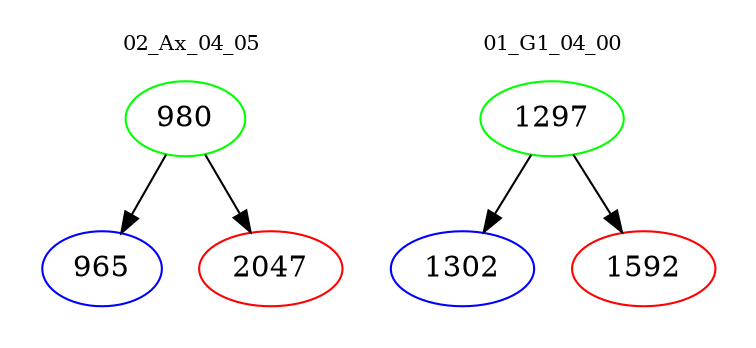 digraph{
subgraph cluster_0 {
color = white
label = "02_Ax_04_05";
fontsize=10;
T0_980 [label="980", color="green"]
T0_980 -> T0_965 [color="black"]
T0_965 [label="965", color="blue"]
T0_980 -> T0_2047 [color="black"]
T0_2047 [label="2047", color="red"]
}
subgraph cluster_1 {
color = white
label = "01_G1_04_00";
fontsize=10;
T1_1297 [label="1297", color="green"]
T1_1297 -> T1_1302 [color="black"]
T1_1302 [label="1302", color="blue"]
T1_1297 -> T1_1592 [color="black"]
T1_1592 [label="1592", color="red"]
}
}
